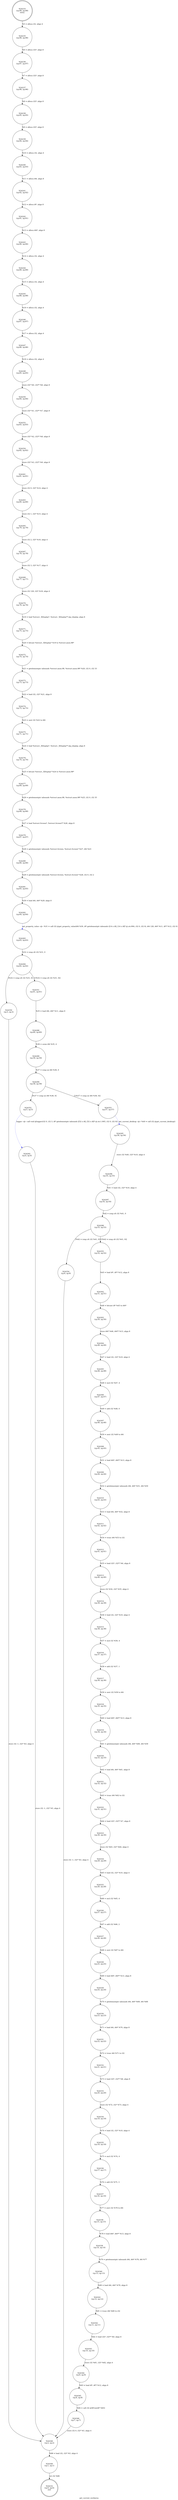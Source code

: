 digraph get_current_workarea {
label="get_current_workarea"
24232 [label="N24232\n(rp:0, ep:0)\nexit", shape="doublecircle"]
24233 [label="N24233\n(rp:99, ep:99)\nentry", shape="doublecircle"]
24233 -> 24235 [label="%5 = alloca i32, align 4"]
24235 [label="N24235\n(rp:98, ep:98)", shape="circle"]
24235 -> 24236 [label="%6 = alloca i32*, align 8"]
24236 [label="N24236\n(rp:97, ep:97)", shape="circle"]
24236 -> 24237 [label="%7 = alloca i32*, align 8"]
24237 [label="N24237\n(rp:96, ep:96)", shape="circle"]
24237 -> 24238 [label="%8 = alloca i32*, align 8"]
24238 [label="N24238\n(rp:95, ep:95)", shape="circle"]
24238 -> 24239 [label="%9 = alloca i32*, align 8"]
24239 [label="N24239\n(rp:94, ep:94)", shape="circle"]
24239 -> 24240 [label="%10 = alloca i32, align 4"]
24240 [label="N24240\n(rp:93, ep:93)", shape="circle"]
24240 -> 24241 [label="%11 = alloca i64, align 8"]
24241 [label="N24241\n(rp:92, ep:92)", shape="circle"]
24241 -> 24242 [label="%12 = alloca i8*, align 8"]
24242 [label="N24242\n(rp:91, ep:91)", shape="circle"]
24242 -> 24243 [label="%13 = alloca i64*, align 8"]
24243 [label="N24243\n(rp:90, ep:90)", shape="circle"]
24243 -> 24244 [label="%14 = alloca i32, align 4"]
24244 [label="N24244\n(rp:89, ep:89)", shape="circle"]
24244 -> 24245 [label="%15 = alloca i32, align 4"]
24245 [label="N24245\n(rp:88, ep:88)", shape="circle"]
24245 -> 24246 [label="%16 = alloca i32, align 4"]
24246 [label="N24246\n(rp:87, ep:87)", shape="circle"]
24246 -> 24247 [label="%17 = alloca i32, align 4"]
24247 [label="N24247\n(rp:86, ep:86)", shape="circle"]
24247 -> 24248 [label="%18 = alloca i32, align 4"]
24248 [label="N24248\n(rp:85, ep:85)", shape="circle"]
24248 -> 24250 [label="store i32* %0, i32** %6, align 8"]
24250 [label="N24250\n(rp:84, ep:84)", shape="circle"]
24250 -> 24252 [label="store i32* %1, i32** %7, align 8"]
24252 [label="N24252\n(rp:83, ep:83)", shape="circle"]
24252 -> 24254 [label="store i32* %2, i32** %8, align 8"]
24254 [label="N24254\n(rp:82, ep:82)", shape="circle"]
24254 -> 24261 [label="store i32* %3, i32** %9, align 8"]
24261 [label="N24261\n(rp:81, ep:81)", shape="circle"]
24261 -> 24263 [label="store i32 0, i32* %14, align 4"]
24263 [label="N24263\n(rp:80, ep:80)", shape="circle"]
24263 -> 24265 [label="store i32 1, i32* %15, align 4"]
24265 [label="N24265\n(rp:79, ep:79)", shape="circle"]
24265 -> 24267 [label="store i32 2, i32* %16, align 4"]
24267 [label="N24267\n(rp:78, ep:78)", shape="circle"]
24267 -> 24269 [label="store i32 3, i32* %17, align 4"]
24269 [label="N24269\n(rp:77, ep:77)", shape="circle"]
24269 -> 24270 [label="store i32 128, i32* %18, align 4"]
24270 [label="N24270\n(rp:76, ep:76)", shape="circle"]
24270 -> 24271 [label="%19 = load %struct._XDisplay*, %struct._XDisplay** @g_display, align 8"]
24271 [label="N24271\n(rp:75, ep:75)", shape="circle"]
24271 -> 24272 [label="%20 = bitcast %struct._XDisplay* %19 to %struct.anon.98*"]
24272 [label="N24272\n(rp:74, ep:74)", shape="circle"]
24272 -> 24273 [label="%21 = getelementptr inbounds %struct.anon.98, %struct.anon.98* %20, i32 0, i32 33"]
24273 [label="N24273\n(rp:73, ep:73)", shape="circle"]
24273 -> 24274 [label="%22 = load i32, i32* %21, align 8"]
24274 [label="N24274\n(rp:72, ep:72)", shape="circle"]
24274 -> 24275 [label="%23 = sext i32 %22 to i64"]
24275 [label="N24275\n(rp:71, ep:71)", shape="circle"]
24275 -> 24276 [label="%24 = load %struct._XDisplay*, %struct._XDisplay** @g_display, align 8"]
24276 [label="N24276\n(rp:70, ep:70)", shape="circle"]
24276 -> 24277 [label="%25 = bitcast %struct._XDisplay* %24 to %struct.anon.98*"]
24277 [label="N24277\n(rp:69, ep:69)", shape="circle"]
24277 -> 24278 [label="%26 = getelementptr inbounds %struct.anon.98, %struct.anon.98* %25, i32 0, i32 35"]
24278 [label="N24278\n(rp:68, ep:68)", shape="circle"]
24278 -> 24279 [label="%27 = load %struct.Screen*, %struct.Screen** %26, align 8"]
24279 [label="N24279\n(rp:67, ep:67)", shape="circle"]
24279 -> 24280 [label="%28 = getelementptr inbounds %struct.Screen, %struct.Screen* %27, i64 %23"]
24280 [label="N24280\n(rp:66, ep:66)", shape="circle"]
24280 -> 24281 [label="%29 = getelementptr inbounds %struct.Screen, %struct.Screen* %28, i32 0, i32 2"]
24281 [label="N24281\n(rp:65, ep:65)", shape="circle"]
24281 -> 24282 [label="%30 = load i64, i64* %29, align 8"]
24282 [label="N24282\n(rp:64, ep:64)", shape="circle"]
24282 -> 24283 [label="get_property_value --@-- %31 = call i32 @get_property_value(i64 %30, i8* getelementptr inbounds ([14 x i8], [14 x i8]* @.str.904, i32 0, i32 0), i64 128, i64* %11, i8** %12, i32 0)", style="dashed", color="blue"]
24283 [label="N24283\n(rp:63, ep:63)", shape="circle"]
24283 -> 24284 [label="%32 = icmp slt i32 %31, 0"]
24284 [label="N24284\n(rp:62, ep:62)", shape="circle"]
24284 -> 24350 [label="[%32 = icmp slt i32 %31, 0]"]
24284 -> 24351 [label="[!(%32 = icmp slt i32 %31, 0)]"]
24288 [label="N24288\n(rp:60, ep:60)", shape="circle"]
24288 -> 24289 [label="%36 = urem i64 %35, 4"]
24289 [label="N24289\n(rp:59, ep:59)", shape="circle"]
24289 -> 24290 [label="%37 = icmp ne i64 %36, 0"]
24290 [label="N24290\n(rp:58, ep:58)", shape="circle"]
24290 -> 24352 [label="[%37 = icmp ne i64 %36, 0]"]
24290 -> 24353 [label="[!(%37 = icmp ne i64 %36, 0)]"]
24292 [label="N24292\n(rp:4, ep:4)", shape="circle"]
24292 -> 24348 [label="store i32 -1, i32* %5, align 4"]
24295 [label="N24295\n(rp:56, ep:56)", shape="circle"]
24295 -> 24296 [label="store i32 %40, i32* %10, align 4"]
24296 [label="N24296\n(rp:55, ep:55)", shape="circle"]
24296 -> 24297 [label="%41 = load i32, i32* %10, align 4"]
24297 [label="N24297\n(rp:54, ep:54)", shape="circle"]
24297 -> 24298 [label="%42 = icmp slt i32 %41, 0"]
24298 [label="N24298\n(rp:53, ep:53)", shape="circle"]
24298 -> 24354 [label="[%42 = icmp slt i32 %41, 0]"]
24298 -> 24355 [label="[!(%42 = icmp slt i32 %41, 0)]"]
24302 [label="N24302\n(rp:51, ep:51)", shape="circle"]
24302 -> 24303 [label="%46 = bitcast i8* %45 to i64*"]
24303 [label="N24303\n(rp:50, ep:50)", shape="circle"]
24303 -> 24304 [label="store i64* %46, i64** %13, align 8"]
24304 [label="N24304\n(rp:49, ep:49)", shape="circle"]
24304 -> 24305 [label="%47 = load i32, i32* %10, align 4"]
24305 [label="N24305\n(rp:48, ep:48)", shape="circle"]
24305 -> 24306 [label="%48 = mul i32 %47, 4"]
24306 [label="N24306\n(rp:47, ep:47)", shape="circle"]
24306 -> 24307 [label="%49 = add i32 %48, 0"]
24307 [label="N24307\n(rp:46, ep:46)", shape="circle"]
24307 -> 24308 [label="%50 = zext i32 %49 to i64"]
24308 [label="N24308\n(rp:45, ep:45)", shape="circle"]
24308 -> 24309 [label="%51 = load i64*, i64** %13, align 8"]
24309 [label="N24309\n(rp:44, ep:44)", shape="circle"]
24309 -> 24310 [label="%52 = getelementptr inbounds i64, i64* %51, i64 %50"]
24310 [label="N24310\n(rp:43, ep:43)", shape="circle"]
24310 -> 24311 [label="%53 = load i64, i64* %52, align 8"]
24311 [label="N24311\n(rp:42, ep:42)", shape="circle"]
24311 -> 24312 [label="%54 = trunc i64 %53 to i32"]
24312 [label="N24312\n(rp:41, ep:41)", shape="circle"]
24312 -> 24313 [label="%55 = load i32*, i32** %6, align 8"]
24313 [label="N24313\n(rp:40, ep:40)", shape="circle"]
24313 -> 24314 [label="store i32 %54, i32* %55, align 4"]
24314 [label="N24314\n(rp:39, ep:39)", shape="circle"]
24314 -> 24315 [label="%56 = load i32, i32* %10, align 4"]
24315 [label="N24315\n(rp:38, ep:38)", shape="circle"]
24315 -> 24316 [label="%57 = mul i32 %56, 4"]
24316 [label="N24316\n(rp:37, ep:37)", shape="circle"]
24316 -> 24317 [label="%58 = add i32 %57, 1"]
24317 [label="N24317\n(rp:36, ep:36)", shape="circle"]
24317 -> 24318 [label="%59 = zext i32 %58 to i64"]
24318 [label="N24318\n(rp:35, ep:35)", shape="circle"]
24318 -> 24319 [label="%60 = load i64*, i64** %13, align 8"]
24319 [label="N24319\n(rp:34, ep:34)", shape="circle"]
24319 -> 24320 [label="%61 = getelementptr inbounds i64, i64* %60, i64 %59"]
24320 [label="N24320\n(rp:33, ep:33)", shape="circle"]
24320 -> 24321 [label="%62 = load i64, i64* %61, align 8"]
24321 [label="N24321\n(rp:32, ep:32)", shape="circle"]
24321 -> 24322 [label="%63 = trunc i64 %62 to i32"]
24322 [label="N24322\n(rp:31, ep:31)", shape="circle"]
24322 -> 24323 [label="%64 = load i32*, i32** %7, align 8"]
24323 [label="N24323\n(rp:30, ep:30)", shape="circle"]
24323 -> 24324 [label="store i32 %63, i32* %64, align 4"]
24324 [label="N24324\n(rp:29, ep:29)", shape="circle"]
24324 -> 24325 [label="%65 = load i32, i32* %10, align 4"]
24325 [label="N24325\n(rp:28, ep:28)", shape="circle"]
24325 -> 24326 [label="%66 = mul i32 %65, 4"]
24326 [label="N24326\n(rp:27, ep:27)", shape="circle"]
24326 -> 24327 [label="%67 = add i32 %66, 2"]
24327 [label="N24327\n(rp:26, ep:26)", shape="circle"]
24327 -> 24328 [label="%68 = zext i32 %67 to i64"]
24328 [label="N24328\n(rp:25, ep:25)", shape="circle"]
24328 -> 24329 [label="%69 = load i64*, i64** %13, align 8"]
24329 [label="N24329\n(rp:24, ep:24)", shape="circle"]
24329 -> 24330 [label="%70 = getelementptr inbounds i64, i64* %69, i64 %68"]
24330 [label="N24330\n(rp:23, ep:23)", shape="circle"]
24330 -> 24331 [label="%71 = load i64, i64* %70, align 8"]
24331 [label="N24331\n(rp:22, ep:22)", shape="circle"]
24331 -> 24332 [label="%72 = trunc i64 %71 to i32"]
24332 [label="N24332\n(rp:21, ep:21)", shape="circle"]
24332 -> 24333 [label="%73 = load i32*, i32** %8, align 8"]
24333 [label="N24333\n(rp:20, ep:20)", shape="circle"]
24333 -> 24334 [label="store i32 %72, i32* %73, align 4"]
24334 [label="N24334\n(rp:19, ep:19)", shape="circle"]
24334 -> 24335 [label="%74 = load i32, i32* %10, align 4"]
24335 [label="N24335\n(rp:18, ep:18)", shape="circle"]
24335 -> 24336 [label="%75 = mul i32 %74, 4"]
24336 [label="N24336\n(rp:17, ep:17)", shape="circle"]
24336 -> 24337 [label="%76 = add i32 %75, 3"]
24337 [label="N24337\n(rp:16, ep:16)", shape="circle"]
24337 -> 24338 [label="%77 = zext i32 %76 to i64"]
24338 [label="N24338\n(rp:15, ep:15)", shape="circle"]
24338 -> 24339 [label="%78 = load i64*, i64** %13, align 8"]
24339 [label="N24339\n(rp:14, ep:14)", shape="circle"]
24339 -> 24340 [label="%79 = getelementptr inbounds i64, i64* %78, i64 %77"]
24340 [label="N24340\n(rp:13, ep:13)", shape="circle"]
24340 -> 24341 [label="%80 = load i64, i64* %79, align 8"]
24341 [label="N24341\n(rp:12, ep:12)", shape="circle"]
24341 -> 24342 [label="%81 = trunc i64 %80 to i32"]
24342 [label="N24342\n(rp:11, ep:11)", shape="circle"]
24342 -> 24343 [label="%82 = load i32*, i32** %9, align 8"]
24343 [label="N24343\n(rp:10, ep:10)", shape="circle"]
24343 -> 24344 [label="store i32 %81, i32* %82, align 4"]
24344 [label="N24344\n(rp:9, ep:9)", shape="circle"]
24344 -> 24345 [label="%83 = load i8*, i8** %12, align 8"]
24345 [label="N24345\n(rp:8, ep:8)", shape="circle"]
24345 -> 24346 [label="%84 = call i32 @XFree(i8* %83)"]
24346 [label="N24346\n(rp:7, ep:7)", shape="circle"]
24346 -> 24348 [label="store i32 0, i32* %5, align 4"]
24348 [label="N24348\n(rp:2, ep:2)", shape="circle"]
24348 -> 24349 [label="%86 = load i32, i32* %5, align 4"]
24349 [label="N24349\n(rp:1, ep:1)", shape="circle"]
24349 -> 24232 [label="ret i32 %86"]
24350 [label="N24350\n(rp:3, ep:3)", shape="circle"]
24350 -> 24348 [label="store i32 -1, i32* %5, align 4"]
24351 [label="N24351\n(rp:61, ep:61)", shape="circle"]
24351 -> 24288 [label="%35 = load i64, i64* %11, align 8"]
24352 [label="N24352\n(rp:5, ep:5)", shape="circle"]
24352 -> 24292 [label="logger --@-- call void @logger(i32 0, i32 3, i8* getelementptr inbounds ([52 x i8], [52 x i8]* @.str.1.905, i32 0, i32 0))", style="dashed", color="blue"]
24353 [label="N24353\n(rp:57, ep:57)", shape="circle"]
24353 -> 24295 [label="get_current_desktop --@-- %40 = call i32 @get_current_desktop()", style="dashed", color="blue"]
24354 [label="N24354\n(rp:6, ep:6)", shape="circle"]
24354 -> 24348 [label="store i32 -1, i32* %5, align 4"]
24355 [label="N24355\n(rp:52, ep:52)", shape="circle"]
24355 -> 24302 [label="%45 = load i8*, i8** %12, align 8"]
}
